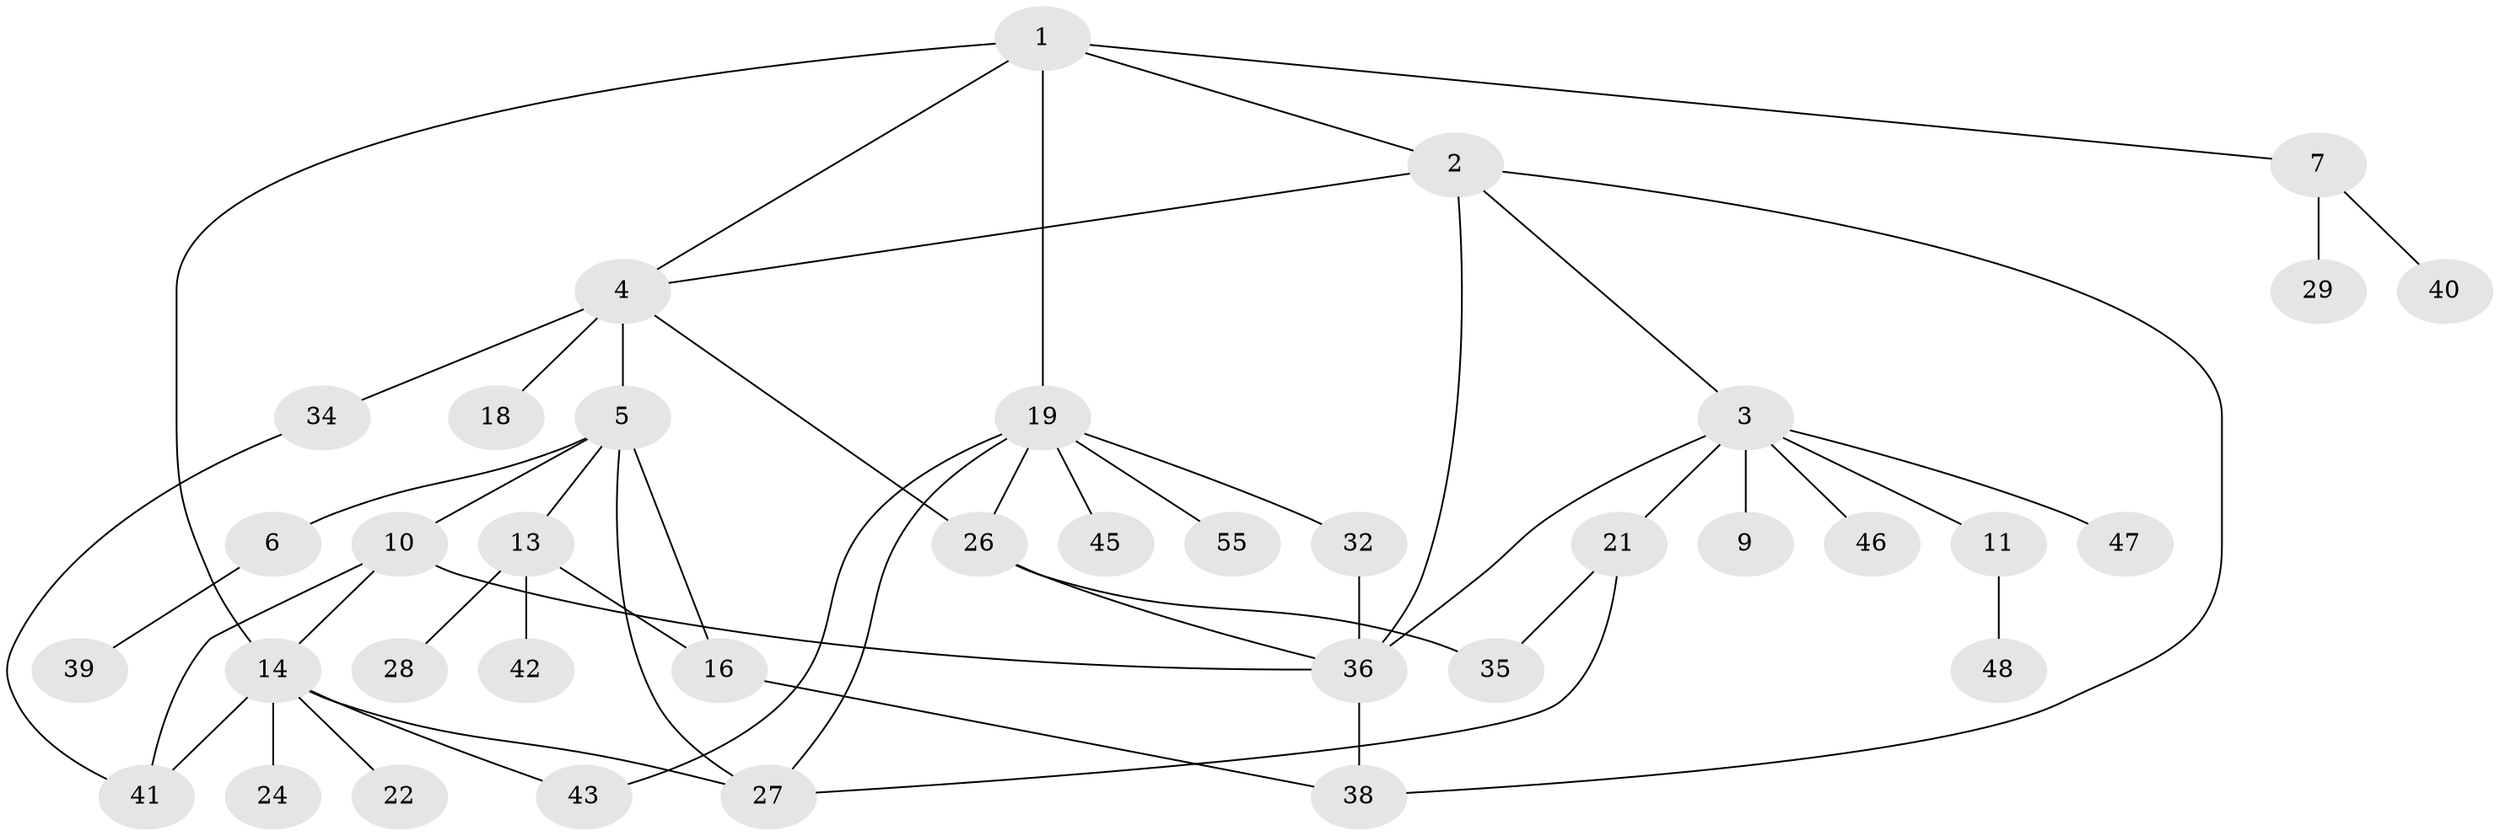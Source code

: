 // Generated by graph-tools (version 1.1) at 2025/23/03/03/25 07:23:32]
// undirected, 37 vertices, 53 edges
graph export_dot {
graph [start="1"]
  node [color=gray90,style=filled];
  1 [super="+12"];
  2 [super="+50"];
  3 [super="+44"];
  4 [super="+31"];
  5 [super="+8"];
  6 [super="+17"];
  7 [super="+23"];
  9;
  10 [super="+56"];
  11 [super="+20"];
  13 [super="+15"];
  14 [super="+49"];
  16;
  18;
  19 [super="+30"];
  21;
  22 [super="+25"];
  24;
  26;
  27 [super="+33"];
  28;
  29 [super="+51"];
  32;
  34;
  35 [super="+52"];
  36 [super="+37"];
  38 [super="+54"];
  39;
  40;
  41 [super="+53"];
  42;
  43;
  45;
  46;
  47;
  48;
  55;
  1 -- 2;
  1 -- 4;
  1 -- 7;
  1 -- 19 [weight=2];
  1 -- 14;
  2 -- 3;
  2 -- 38;
  2 -- 4;
  2 -- 36;
  3 -- 9;
  3 -- 11;
  3 -- 21;
  3 -- 47;
  3 -- 36;
  3 -- 46;
  4 -- 5 [weight=2];
  4 -- 18;
  4 -- 26;
  4 -- 34;
  5 -- 6;
  5 -- 13;
  5 -- 16;
  5 -- 10;
  5 -- 27;
  6 -- 39;
  7 -- 29;
  7 -- 40;
  10 -- 14;
  10 -- 36;
  10 -- 41;
  11 -- 48;
  13 -- 42;
  13 -- 16;
  13 -- 28;
  14 -- 22;
  14 -- 24;
  14 -- 27;
  14 -- 41;
  14 -- 43;
  16 -- 38;
  19 -- 43;
  19 -- 45;
  19 -- 32;
  19 -- 55;
  19 -- 26;
  19 -- 27;
  21 -- 35;
  21 -- 27;
  26 -- 36;
  26 -- 35;
  32 -- 36;
  34 -- 41;
  36 -- 38;
}
